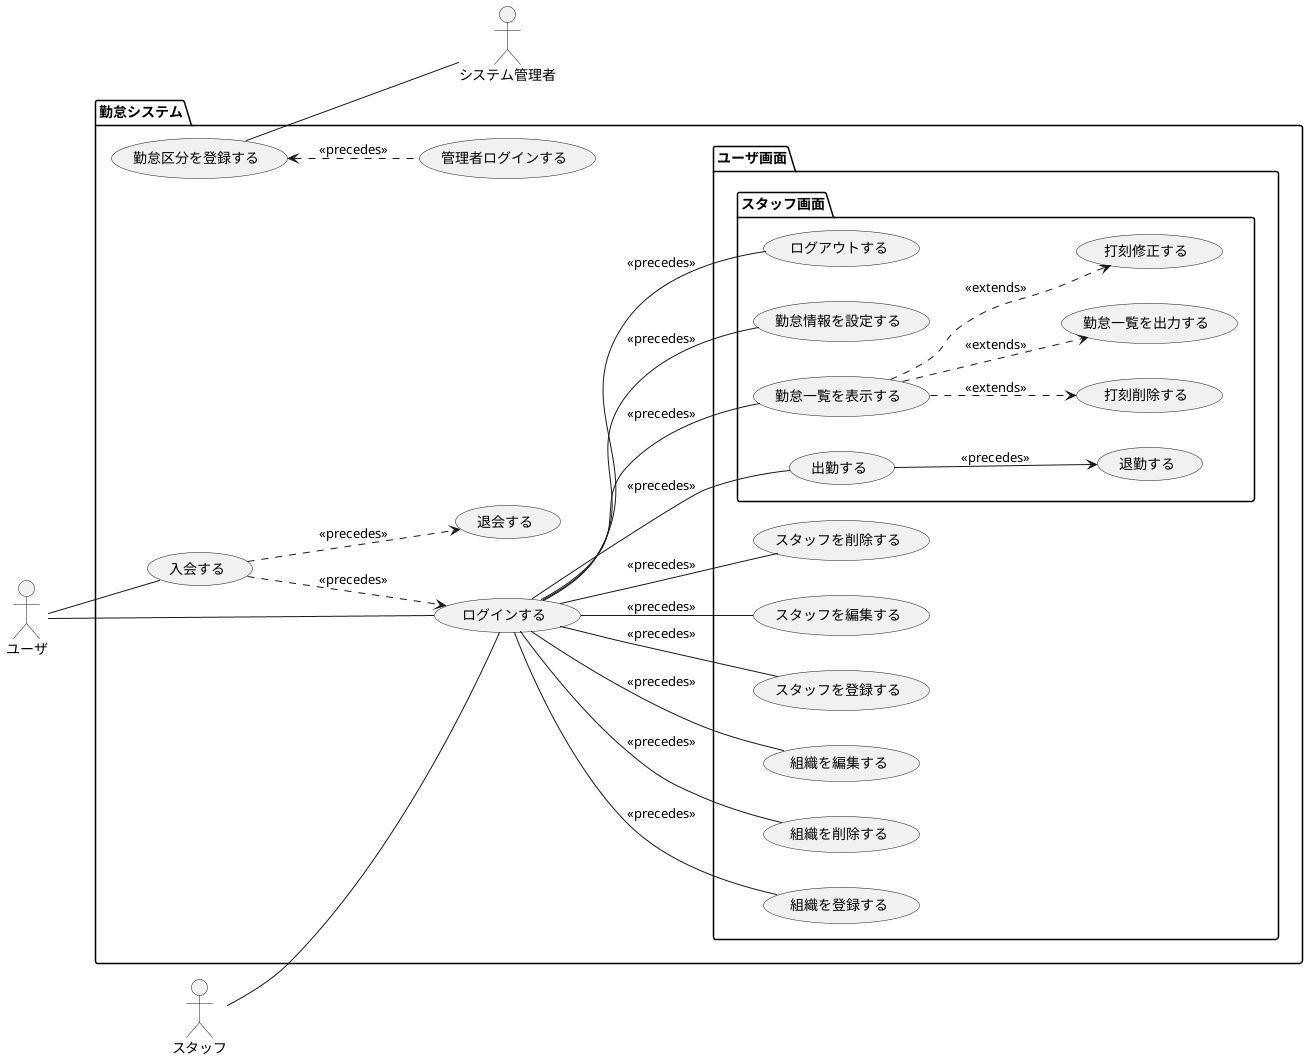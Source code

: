 @startuml
left to right direction

actor :ユーザ: as user
actor :スタッフ: as staff
actor :システム管理者: as system

package "勤怠システム"{

    (入会する) as singUp

    (singUp)-.>(退会する):<<precedes>>
    (singUp)-.>(ログインする):<<precedes>>
    (勤怠区分を登録する)<.-(管理者ログインする):<<precedes>>
    user--(singUp)
    user--(ログインする)
    staff--(ログインする)
    (勤怠区分を登録する)--system

    package "ユーザ画面"{
        (ログインする)--(組織を登録する):<<precedes>>
        (ログインする)--(組織を削除する):<<precedes>>
        (ログインする)--(組織を編集する):<<precedes>>
        (ログインする)--(スタッフを登録する):<<precedes>>
        (ログインする)--(スタッフを編集する):<<precedes>>
        (ログインする)--(スタッフを削除する):<<precedes>>

        package "スタッフ画面"{
            (出勤する)-->(退勤する):<<precedes>>
            (勤怠一覧を表示する)-.>(打刻修正する):<<extends>>
            (勤怠一覧を表示する)-.>(打刻削除する):<<extends>>
            (勤怠一覧を表示する)-.>(勤怠一覧を出力する):<<extends>>
            (ログインする)--(出勤する):<<precedes>>
            (ログインする)--(勤怠一覧を表示する):<<precedes>>
            (ログインする)--(勤怠情報を設定する):<<precedes>>
            (ログインする)--(ログアウトする):<<precedes>>
        }
    }
}
@enduml
